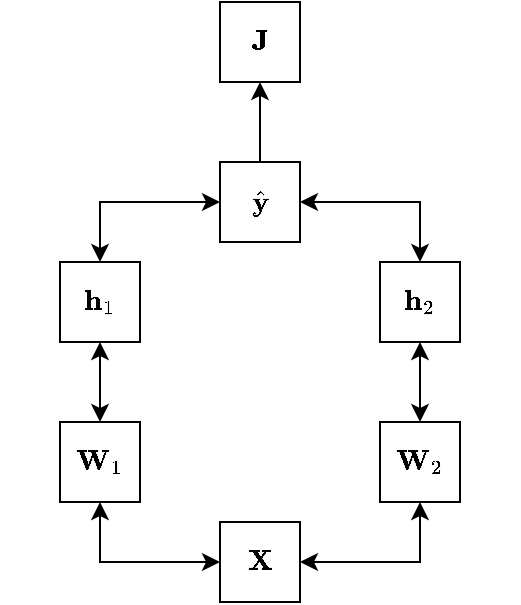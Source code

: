 <mxfile version="20.0.3" type="github">
  <diagram id="OvXd4pWLuroQSiAIxeG7" name="Page-1">
    <mxGraphModel dx="460" dy="776" grid="1" gridSize="10" guides="1" tooltips="1" connect="1" arrows="1" fold="1" page="1" pageScale="1" pageWidth="827" pageHeight="1169" math="1" shadow="0">
      <root>
        <mxCell id="0" />
        <mxCell id="1" parent="0" />
        <mxCell id="GFnOPvBa0zapl--ub3mV-9" style="edgeStyle=orthogonalEdgeStyle;rounded=0;orthogonalLoop=1;jettySize=auto;html=1;exitX=0;exitY=0.5;exitDx=0;exitDy=0;entryX=0.5;entryY=1;entryDx=0;entryDy=0;startArrow=classic;startFill=1;" edge="1" parent="1" source="GFnOPvBa0zapl--ub3mV-1" target="GFnOPvBa0zapl--ub3mV-3">
          <mxGeometry relative="1" as="geometry" />
        </mxCell>
        <mxCell id="GFnOPvBa0zapl--ub3mV-10" style="edgeStyle=orthogonalEdgeStyle;rounded=0;orthogonalLoop=1;jettySize=auto;html=1;exitX=1;exitY=0.5;exitDx=0;exitDy=0;startArrow=classic;startFill=1;" edge="1" parent="1" source="GFnOPvBa0zapl--ub3mV-1" target="GFnOPvBa0zapl--ub3mV-4">
          <mxGeometry relative="1" as="geometry" />
        </mxCell>
        <mxCell id="GFnOPvBa0zapl--ub3mV-1" value="$$\mathbf{X}$$" style="whiteSpace=wrap;html=1;aspect=fixed;" vertex="1" parent="1">
          <mxGeometry x="90" y="270" width="40" height="40" as="geometry" />
        </mxCell>
        <mxCell id="GFnOPvBa0zapl--ub3mV-11" style="edgeStyle=orthogonalEdgeStyle;rounded=0;orthogonalLoop=1;jettySize=auto;html=1;exitX=0.5;exitY=0;exitDx=0;exitDy=0;entryX=0.5;entryY=1;entryDx=0;entryDy=0;startArrow=classic;startFill=1;" edge="1" parent="1" source="GFnOPvBa0zapl--ub3mV-3" target="GFnOPvBa0zapl--ub3mV-5">
          <mxGeometry relative="1" as="geometry" />
        </mxCell>
        <mxCell id="GFnOPvBa0zapl--ub3mV-3" value="$$\mathbf{W}_1$$" style="whiteSpace=wrap;html=1;aspect=fixed;" vertex="1" parent="1">
          <mxGeometry x="10" y="220" width="40" height="40" as="geometry" />
        </mxCell>
        <mxCell id="GFnOPvBa0zapl--ub3mV-12" style="edgeStyle=orthogonalEdgeStyle;rounded=0;orthogonalLoop=1;jettySize=auto;html=1;exitX=0.5;exitY=0;exitDx=0;exitDy=0;entryX=0.5;entryY=1;entryDx=0;entryDy=0;startArrow=classic;startFill=1;" edge="1" parent="1" source="GFnOPvBa0zapl--ub3mV-4" target="GFnOPvBa0zapl--ub3mV-6">
          <mxGeometry relative="1" as="geometry" />
        </mxCell>
        <mxCell id="GFnOPvBa0zapl--ub3mV-4" value="$$\mathbf{W}_2$$" style="whiteSpace=wrap;html=1;aspect=fixed;" vertex="1" parent="1">
          <mxGeometry x="170" y="220" width="40" height="40" as="geometry" />
        </mxCell>
        <mxCell id="GFnOPvBa0zapl--ub3mV-14" style="edgeStyle=orthogonalEdgeStyle;rounded=0;orthogonalLoop=1;jettySize=auto;html=1;exitX=0.5;exitY=0;exitDx=0;exitDy=0;entryX=0;entryY=0.5;entryDx=0;entryDy=0;startArrow=classic;startFill=1;" edge="1" parent="1" source="GFnOPvBa0zapl--ub3mV-5" target="GFnOPvBa0zapl--ub3mV-7">
          <mxGeometry relative="1" as="geometry" />
        </mxCell>
        <mxCell id="GFnOPvBa0zapl--ub3mV-5" value="$$\mathbf{h}_1$$" style="whiteSpace=wrap;html=1;aspect=fixed;" vertex="1" parent="1">
          <mxGeometry x="10" y="140" width="40" height="40" as="geometry" />
        </mxCell>
        <mxCell id="GFnOPvBa0zapl--ub3mV-13" style="edgeStyle=orthogonalEdgeStyle;rounded=0;orthogonalLoop=1;jettySize=auto;html=1;exitX=0.5;exitY=0;exitDx=0;exitDy=0;entryX=1;entryY=0.5;entryDx=0;entryDy=0;startArrow=classic;startFill=1;" edge="1" parent="1" source="GFnOPvBa0zapl--ub3mV-6" target="GFnOPvBa0zapl--ub3mV-7">
          <mxGeometry relative="1" as="geometry" />
        </mxCell>
        <mxCell id="GFnOPvBa0zapl--ub3mV-6" value="$$\mathbf{h}_2$$" style="whiteSpace=wrap;html=1;aspect=fixed;" vertex="1" parent="1">
          <mxGeometry x="170" y="140" width="40" height="40" as="geometry" />
        </mxCell>
        <mxCell id="GFnOPvBa0zapl--ub3mV-16" style="edgeStyle=orthogonalEdgeStyle;rounded=0;orthogonalLoop=1;jettySize=auto;html=1;exitX=0.5;exitY=0;exitDx=0;exitDy=0;entryX=0.5;entryY=1;entryDx=0;entryDy=0;startArrow=none;startFill=0;" edge="1" parent="1" source="GFnOPvBa0zapl--ub3mV-7" target="GFnOPvBa0zapl--ub3mV-8">
          <mxGeometry relative="1" as="geometry" />
        </mxCell>
        <mxCell id="GFnOPvBa0zapl--ub3mV-7" value="$$\hat{\mathbf{y}}$$" style="whiteSpace=wrap;html=1;aspect=fixed;" vertex="1" parent="1">
          <mxGeometry x="90" y="90" width="40" height="40" as="geometry" />
        </mxCell>
        <mxCell id="GFnOPvBa0zapl--ub3mV-8" value="$$\mathbf{J}$$" style="whiteSpace=wrap;html=1;aspect=fixed;" vertex="1" parent="1">
          <mxGeometry x="90" y="10" width="40" height="40" as="geometry" />
        </mxCell>
      </root>
    </mxGraphModel>
  </diagram>
</mxfile>
